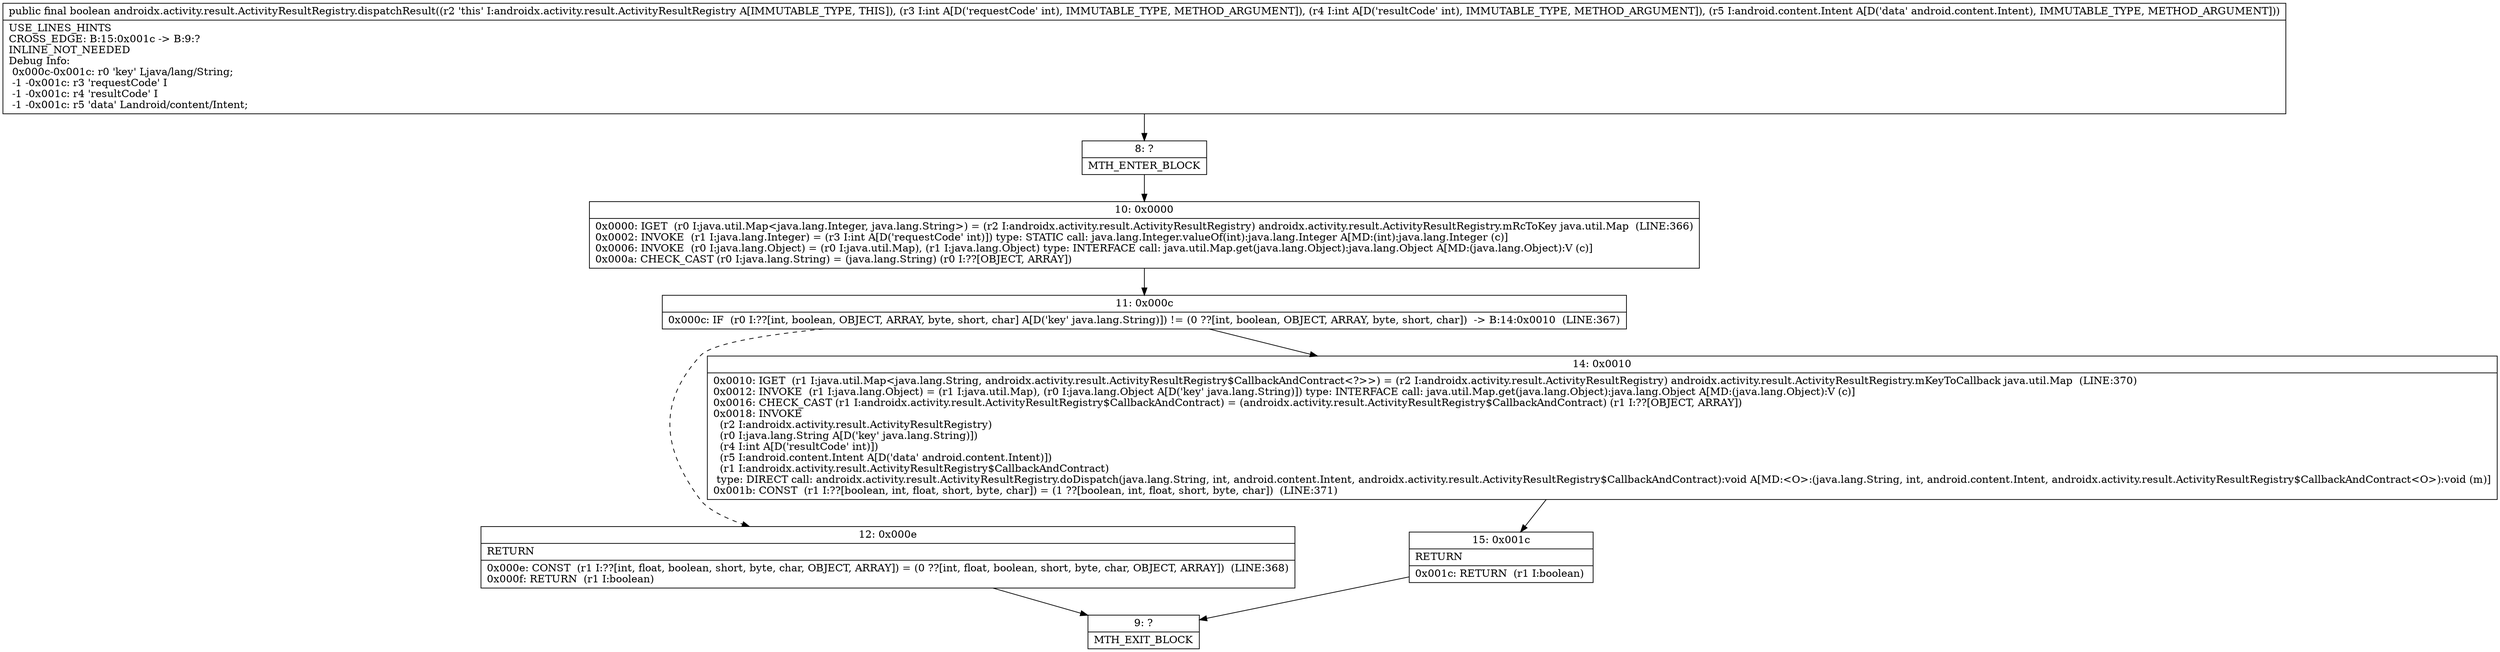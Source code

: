 digraph "CFG forandroidx.activity.result.ActivityResultRegistry.dispatchResult(IILandroid\/content\/Intent;)Z" {
Node_8 [shape=record,label="{8\:\ ?|MTH_ENTER_BLOCK\l}"];
Node_10 [shape=record,label="{10\:\ 0x0000|0x0000: IGET  (r0 I:java.util.Map\<java.lang.Integer, java.lang.String\>) = (r2 I:androidx.activity.result.ActivityResultRegistry) androidx.activity.result.ActivityResultRegistry.mRcToKey java.util.Map  (LINE:366)\l0x0002: INVOKE  (r1 I:java.lang.Integer) = (r3 I:int A[D('requestCode' int)]) type: STATIC call: java.lang.Integer.valueOf(int):java.lang.Integer A[MD:(int):java.lang.Integer (c)]\l0x0006: INVOKE  (r0 I:java.lang.Object) = (r0 I:java.util.Map), (r1 I:java.lang.Object) type: INTERFACE call: java.util.Map.get(java.lang.Object):java.lang.Object A[MD:(java.lang.Object):V (c)]\l0x000a: CHECK_CAST (r0 I:java.lang.String) = (java.lang.String) (r0 I:??[OBJECT, ARRAY]) \l}"];
Node_11 [shape=record,label="{11\:\ 0x000c|0x000c: IF  (r0 I:??[int, boolean, OBJECT, ARRAY, byte, short, char] A[D('key' java.lang.String)]) != (0 ??[int, boolean, OBJECT, ARRAY, byte, short, char])  \-\> B:14:0x0010  (LINE:367)\l}"];
Node_12 [shape=record,label="{12\:\ 0x000e|RETURN\l|0x000e: CONST  (r1 I:??[int, float, boolean, short, byte, char, OBJECT, ARRAY]) = (0 ??[int, float, boolean, short, byte, char, OBJECT, ARRAY])  (LINE:368)\l0x000f: RETURN  (r1 I:boolean) \l}"];
Node_9 [shape=record,label="{9\:\ ?|MTH_EXIT_BLOCK\l}"];
Node_14 [shape=record,label="{14\:\ 0x0010|0x0010: IGET  (r1 I:java.util.Map\<java.lang.String, androidx.activity.result.ActivityResultRegistry$CallbackAndContract\<?\>\>) = (r2 I:androidx.activity.result.ActivityResultRegistry) androidx.activity.result.ActivityResultRegistry.mKeyToCallback java.util.Map  (LINE:370)\l0x0012: INVOKE  (r1 I:java.lang.Object) = (r1 I:java.util.Map), (r0 I:java.lang.Object A[D('key' java.lang.String)]) type: INTERFACE call: java.util.Map.get(java.lang.Object):java.lang.Object A[MD:(java.lang.Object):V (c)]\l0x0016: CHECK_CAST (r1 I:androidx.activity.result.ActivityResultRegistry$CallbackAndContract) = (androidx.activity.result.ActivityResultRegistry$CallbackAndContract) (r1 I:??[OBJECT, ARRAY]) \l0x0018: INVOKE  \l  (r2 I:androidx.activity.result.ActivityResultRegistry)\l  (r0 I:java.lang.String A[D('key' java.lang.String)])\l  (r4 I:int A[D('resultCode' int)])\l  (r5 I:android.content.Intent A[D('data' android.content.Intent)])\l  (r1 I:androidx.activity.result.ActivityResultRegistry$CallbackAndContract)\l type: DIRECT call: androidx.activity.result.ActivityResultRegistry.doDispatch(java.lang.String, int, android.content.Intent, androidx.activity.result.ActivityResultRegistry$CallbackAndContract):void A[MD:\<O\>:(java.lang.String, int, android.content.Intent, androidx.activity.result.ActivityResultRegistry$CallbackAndContract\<O\>):void (m)]\l0x001b: CONST  (r1 I:??[boolean, int, float, short, byte, char]) = (1 ??[boolean, int, float, short, byte, char])  (LINE:371)\l}"];
Node_15 [shape=record,label="{15\:\ 0x001c|RETURN\l|0x001c: RETURN  (r1 I:boolean) \l}"];
MethodNode[shape=record,label="{public final boolean androidx.activity.result.ActivityResultRegistry.dispatchResult((r2 'this' I:androidx.activity.result.ActivityResultRegistry A[IMMUTABLE_TYPE, THIS]), (r3 I:int A[D('requestCode' int), IMMUTABLE_TYPE, METHOD_ARGUMENT]), (r4 I:int A[D('resultCode' int), IMMUTABLE_TYPE, METHOD_ARGUMENT]), (r5 I:android.content.Intent A[D('data' android.content.Intent), IMMUTABLE_TYPE, METHOD_ARGUMENT]))  | USE_LINES_HINTS\lCROSS_EDGE: B:15:0x001c \-\> B:9:?\lINLINE_NOT_NEEDED\lDebug Info:\l  0x000c\-0x001c: r0 'key' Ljava\/lang\/String;\l  \-1 \-0x001c: r3 'requestCode' I\l  \-1 \-0x001c: r4 'resultCode' I\l  \-1 \-0x001c: r5 'data' Landroid\/content\/Intent;\l}"];
MethodNode -> Node_8;Node_8 -> Node_10;
Node_10 -> Node_11;
Node_11 -> Node_12[style=dashed];
Node_11 -> Node_14;
Node_12 -> Node_9;
Node_14 -> Node_15;
Node_15 -> Node_9;
}

